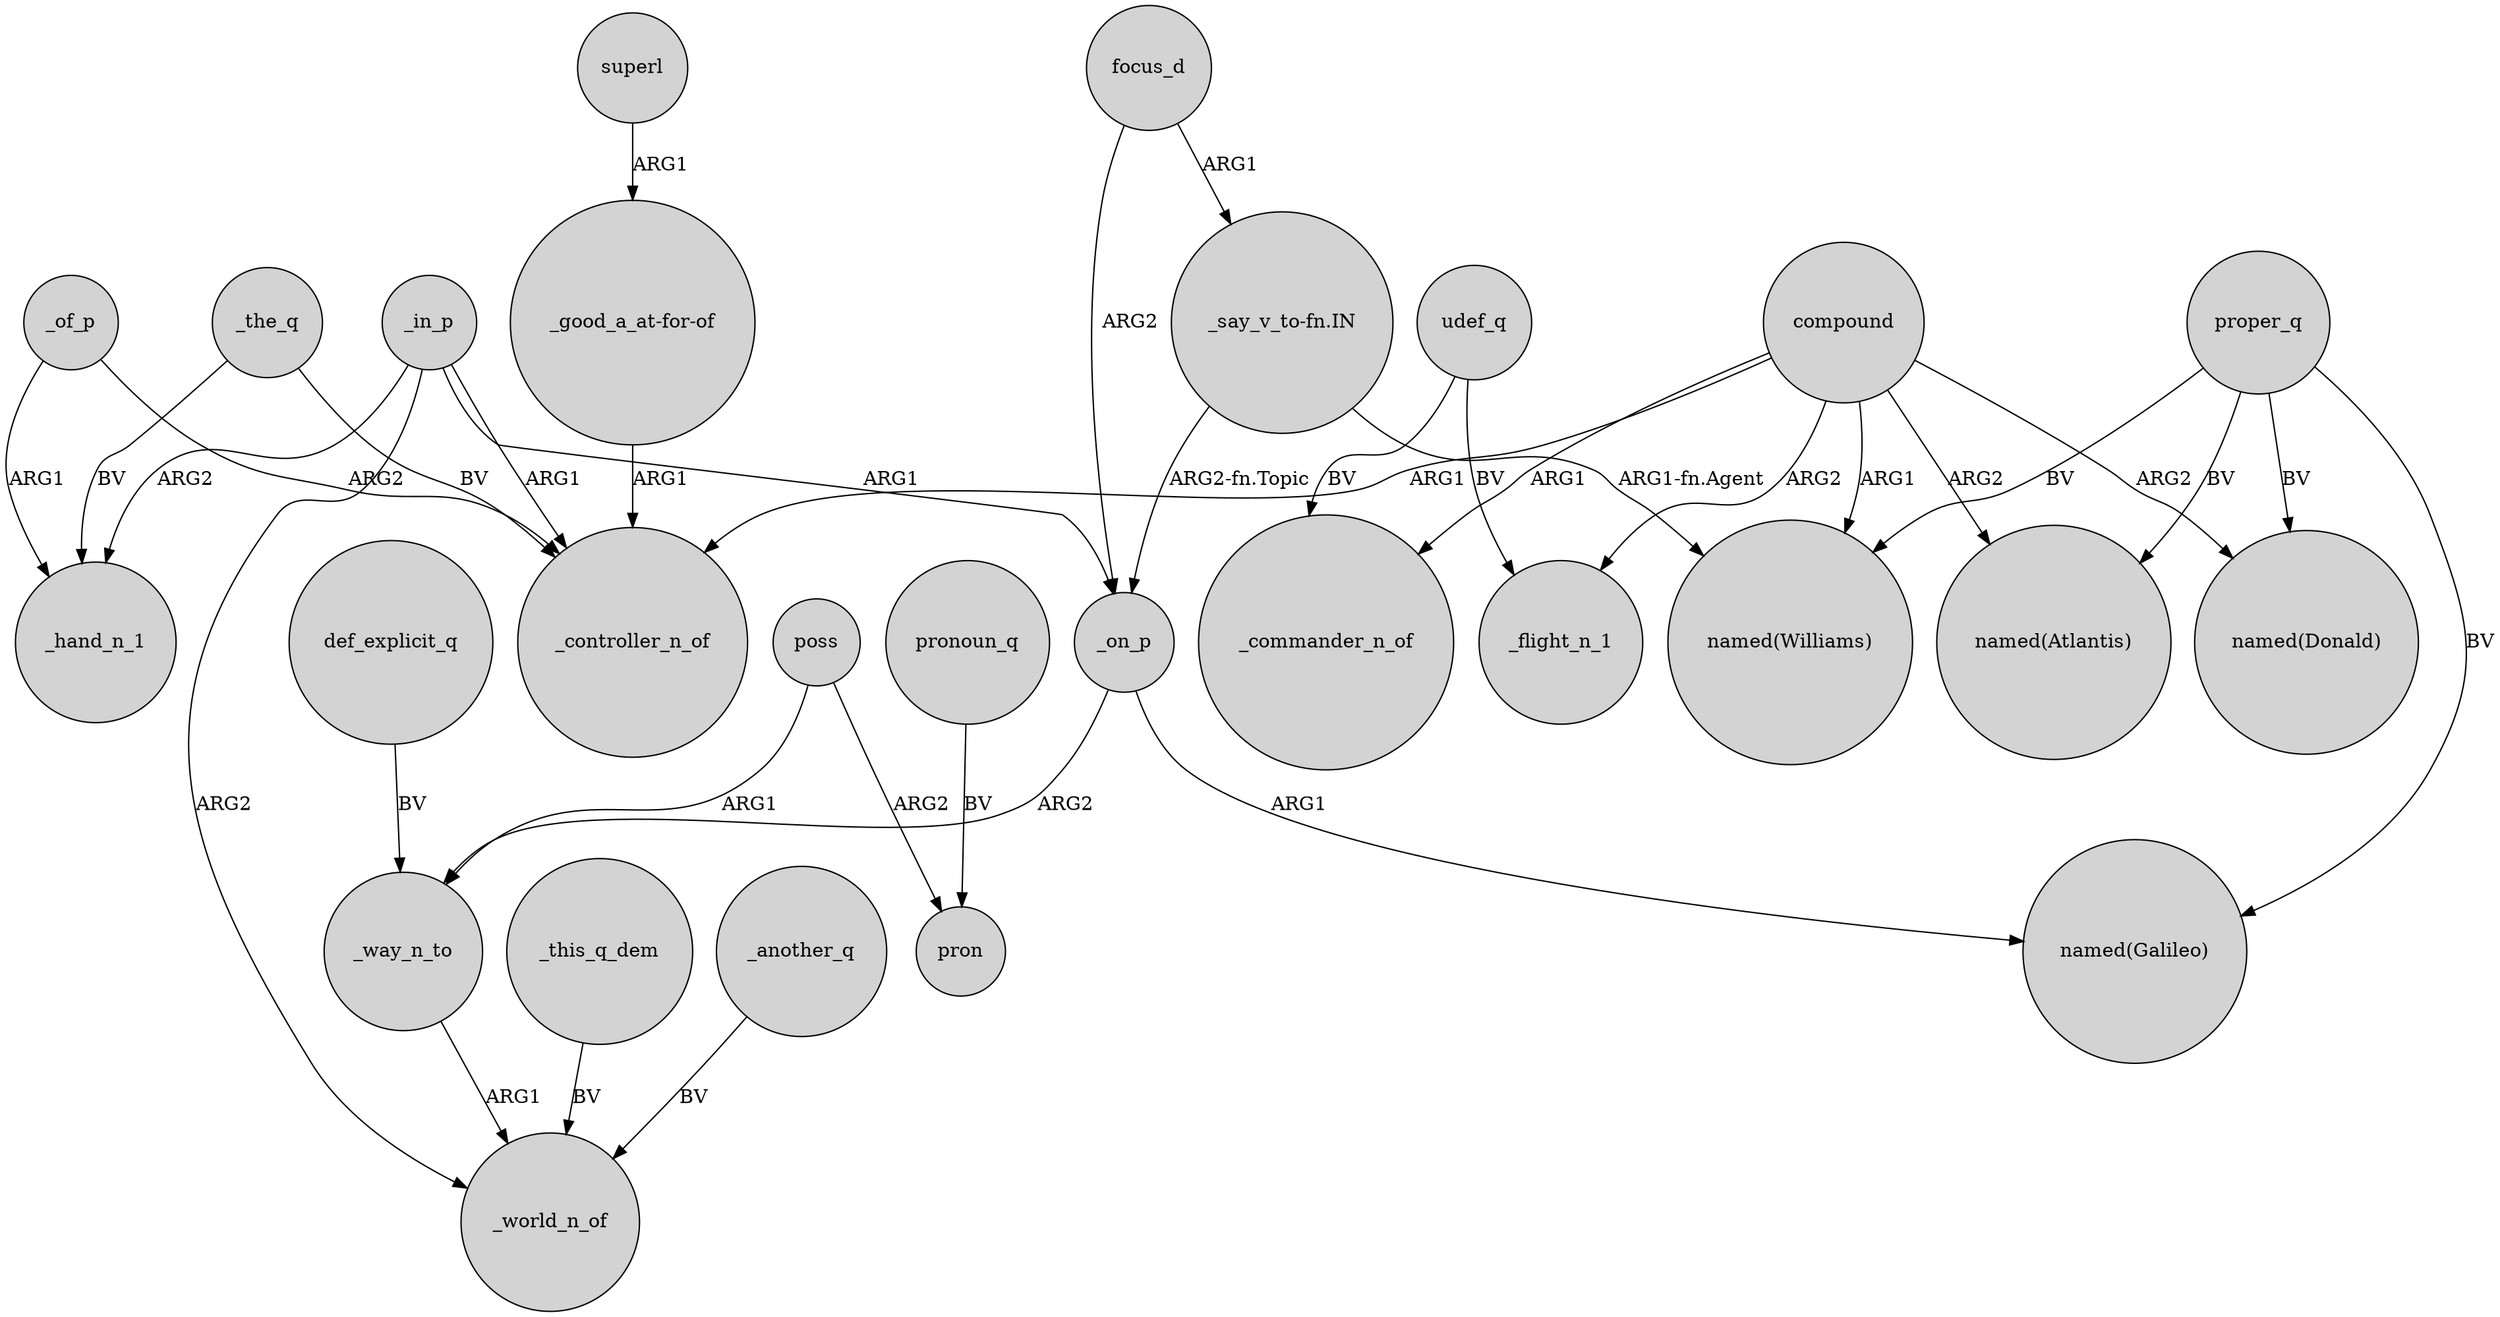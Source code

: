 digraph {
	node [shape=circle style=filled]
	"_good_a_at-for-of" -> _controller_n_of [label=ARG1]
	_in_p -> _world_n_of [label=ARG2]
	poss -> pron [label=ARG2]
	_in_p -> _on_p [label=ARG1]
	proper_q -> "named(Williams)" [label=BV]
	_on_p -> "named(Galileo)" [label=ARG1]
	compound -> "named(Atlantis)" [label=ARG2]
	compound -> _flight_n_1 [label=ARG2]
	udef_q -> _flight_n_1 [label=BV]
	proper_q -> "named(Atlantis)" [label=BV]
	_in_p -> _hand_n_1 [label=ARG2]
	compound -> "named(Donald)" [label=ARG2]
	_of_p -> _controller_n_of [label=ARG2]
	compound -> _controller_n_of [label=ARG1]
	poss -> _way_n_to [label=ARG1]
	_the_q -> _hand_n_1 [label=BV]
	pronoun_q -> pron [label=BV]
	compound -> "named(Williams)" [label=ARG1]
	_on_p -> _way_n_to [label=ARG2]
	superl -> "_good_a_at-for-of" [label=ARG1]
	_way_n_to -> _world_n_of [label=ARG1]
	proper_q -> "named(Galileo)" [label=BV]
	_in_p -> _controller_n_of [label=ARG1]
	_this_q_dem -> _world_n_of [label=BV]
	compound -> _commander_n_of [label=ARG1]
	"_say_v_to-fn.IN" -> _on_p [label="ARG2-fn.Topic"]
	_another_q -> _world_n_of [label=BV]
	_of_p -> _hand_n_1 [label=ARG1]
	focus_d -> _on_p [label=ARG2]
	udef_q -> _commander_n_of [label=BV]
	"_say_v_to-fn.IN" -> "named(Williams)" [label="ARG1-fn.Agent"]
	def_explicit_q -> _way_n_to [label=BV]
	proper_q -> "named(Donald)" [label=BV]
	focus_d -> "_say_v_to-fn.IN" [label=ARG1]
	_the_q -> _controller_n_of [label=BV]
}
